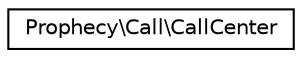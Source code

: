 digraph "Graphical Class Hierarchy"
{
  edge [fontname="Helvetica",fontsize="10",labelfontname="Helvetica",labelfontsize="10"];
  node [fontname="Helvetica",fontsize="10",shape=record];
  rankdir="LR";
  Node0 [label="Prophecy\\Call\\CallCenter",height=0.2,width=0.4,color="black", fillcolor="white", style="filled",URL="$classProphecy_1_1Call_1_1CallCenter.html"];
}
